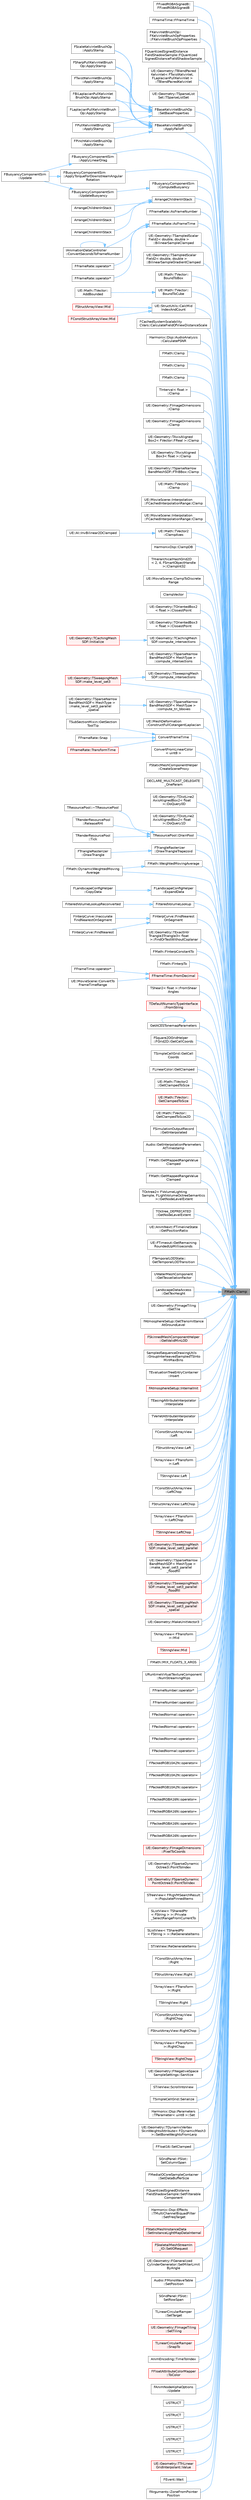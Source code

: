 digraph "FMath::Clamp"
{
 // INTERACTIVE_SVG=YES
 // LATEX_PDF_SIZE
  bgcolor="transparent";
  edge [fontname=Helvetica,fontsize=10,labelfontname=Helvetica,labelfontsize=10];
  node [fontname=Helvetica,fontsize=10,shape=box,height=0.2,width=0.4];
  rankdir="RL";
  Node1 [id="Node000001",label="FMath::Clamp",height=0.2,width=0.4,color="gray40", fillcolor="grey60", style="filled", fontcolor="black",tooltip="Clamps X to be between Min and Max, inclusive."];
  Node1 -> Node2 [id="edge1_Node000001_Node000002",dir="back",color="steelblue1",style="solid",tooltip=" "];
  Node2 [id="Node000002",label="FFixedRGBASigned8::\lFFixedRGBASigned8",height=0.2,width=0.4,color="grey40", fillcolor="white", style="filled",URL="$d5/d45/classFFixedRGBASigned8.html#aa49b9e41ea2073fc56dbb753d8825e90",tooltip=" "];
  Node1 -> Node3 [id="edge2_Node000001_Node000003",dir="back",color="steelblue1",style="solid",tooltip=" "];
  Node3 [id="Node000003",label="FFrameTime::FFrameTime",height=0.2,width=0.4,color="grey40", fillcolor="white", style="filled",URL="$df/d8e/structFFrameTime.html#a45b478f023d0b28dab61b0a3616874b9",tooltip="Construction from a frame number and a sub frame."];
  Node1 -> Node4 [id="edge3_Node000001_Node000004",dir="back",color="steelblue1",style="solid",tooltip=" "];
  Node4 [id="Node000004",label="FKelvinletBrushOp::\lFKelvinletBrushOpProperties\l::FKelvinletBrushOpProperties",height=0.2,width=0.4,color="grey40", fillcolor="white", style="filled",URL="$da/d62/structFKelvinletBrushOp_1_1FKelvinletBrushOpProperties.html#a8b6864b972af48074fdb5c13cffed809",tooltip=" "];
  Node1 -> Node5 [id="edge4_Node000001_Node000005",dir="back",color="steelblue1",style="solid",tooltip=" "];
  Node5 [id="Node000005",label="FQuantizedSignedDistance\lFieldShadowSample::FQuantized\lSignedDistanceFieldShadowSample",height=0.2,width=0.4,color="grey40", fillcolor="white", style="filled",URL="$d2/d0d/structFQuantizedSignedDistanceFieldShadowSample.html#ad16aca5f2213f8bf21f79c42f49fed3e",tooltip=" "];
  Node1 -> Node6 [id="edge5_Node000001_Node000006",dir="back",color="steelblue1",style="solid",tooltip=" "];
  Node6 [id="Node000006",label="UE::Geometry::TBlendPaired\lKelvinlet\< FTwistKelvinlet,\l FLaplacianPullKelvinlet \>\l::TBlendPairedKelvinlet",height=0.2,width=0.4,color="grey40", fillcolor="white", style="filled",URL="$dd/d60/classUE_1_1Geometry_1_1TBlendPairedKelvinlet.html#a87c85dbc2cb0c809e4d4c4c457fe96c1",tooltip=" "];
  Node1 -> Node7 [id="edge6_Node000001_Node000007",dir="back",color="steelblue1",style="solid",tooltip=" "];
  Node7 [id="Node000007",label="UE::Geometry::TSparseList\lSet::TSparseListSet",height=0.2,width=0.4,color="grey40", fillcolor="white", style="filled",URL="$de/de5/structUE_1_1Geometry_1_1TSparseListSet.html#a2a259beaeb8deaad2e3dcab66aa947d6",tooltip=" "];
  Node1 -> Node8 [id="edge7_Node000001_Node000008",dir="back",color="steelblue1",style="solid",tooltip=" "];
  Node8 [id="Node000008",label="FBaseKelvinletBrushOp\l::ApplyFalloff",height=0.2,width=0.4,color="grey40", fillcolor="white", style="filled",URL="$d2/dee/classFBaseKelvinletBrushOp.html#a35c8a41e0334dd31a2a52dd7822c0f12",tooltip=" "];
  Node8 -> Node9 [id="edge8_Node000008_Node000009",dir="back",color="steelblue1",style="solid",tooltip=" "];
  Node9 [id="Node000009",label="FBiLaplacianPullKelvinlet\lBrushOp::ApplyStamp",height=0.2,width=0.4,color="grey40", fillcolor="white", style="filled",URL="$d5/d30/classFBiLaplacianPullKelvinletBrushOp.html#a53787ea71b4080c1e9bafcbf4edfcdb0",tooltip=" "];
  Node8 -> Node10 [id="edge9_Node000008_Node000010",dir="back",color="steelblue1",style="solid",tooltip=" "];
  Node10 [id="Node000010",label="FLaplacianPullKelvinletBrush\lOp::ApplyStamp",height=0.2,width=0.4,color="grey40", fillcolor="white", style="filled",URL="$d8/d1a/classFLaplacianPullKelvinletBrushOp.html#a1f983257e0487aea6018469c69c9df7b",tooltip=" "];
  Node8 -> Node11 [id="edge10_Node000008_Node000011",dir="back",color="steelblue1",style="solid",tooltip=" "];
  Node11 [id="Node000011",label="FPinchKelvinletBrushOp\l::ApplyStamp",height=0.2,width=0.4,color="grey40", fillcolor="white", style="filled",URL="$d9/d07/classFPinchKelvinletBrushOp.html#a7db4ed95c6c1cb80e2d25112e77215ed",tooltip=" "];
  Node8 -> Node12 [id="edge11_Node000008_Node000012",dir="back",color="steelblue1",style="solid",tooltip=" "];
  Node12 [id="Node000012",label="FPullKelvinletBrushOp\l::ApplyStamp",height=0.2,width=0.4,color="grey40", fillcolor="white", style="filled",URL="$da/d0f/classFPullKelvinletBrushOp.html#a8547dd2f31c1426071eeffdd99cc6064",tooltip=" "];
  Node8 -> Node13 [id="edge12_Node000008_Node000013",dir="back",color="steelblue1",style="solid",tooltip=" "];
  Node13 [id="Node000013",label="FScaleKelvinletBrushOp\l::ApplyStamp",height=0.2,width=0.4,color="grey40", fillcolor="white", style="filled",URL="$df/d89/classFScaleKelvinletBrushOp.html#aa68d3ce30afdc6c758c2b068c07b982b",tooltip=" "];
  Node8 -> Node14 [id="edge13_Node000008_Node000014",dir="back",color="steelblue1",style="solid",tooltip=" "];
  Node14 [id="Node000014",label="FSharpPullKelvinletBrush\lOp::ApplyStamp",height=0.2,width=0.4,color="grey40", fillcolor="white", style="filled",URL="$d3/ded/classFSharpPullKelvinletBrushOp.html#addeb7ea43f32fbb7d5e51fd165370c62",tooltip=" "];
  Node8 -> Node15 [id="edge14_Node000008_Node000015",dir="back",color="steelblue1",style="solid",tooltip=" "];
  Node15 [id="Node000015",label="FTwistKelvinletBrushOp\l::ApplyStamp",height=0.2,width=0.4,color="grey40", fillcolor="white", style="filled",URL="$d5/de8/classFTwistKelvinletBrushOp.html#af5ff1306512242d11e6c539fdb842415",tooltip=" "];
  Node1 -> Node16 [id="edge15_Node000001_Node000016",dir="back",color="steelblue1",style="solid",tooltip=" "];
  Node16 [id="Node000016",label="FBuoyancyComponentSim\l::ApplyLinearDrag",height=0.2,width=0.4,color="grey40", fillcolor="white", style="filled",URL="$d3/d86/classFBuoyancyComponentSim.html#a42dfe7a89b7aba67e05935c621535633",tooltip=" "];
  Node16 -> Node17 [id="edge16_Node000016_Node000017",dir="back",color="steelblue1",style="solid",tooltip=" "];
  Node17 [id="Node000017",label="FBuoyancyComponentSim\l::Update",height=0.2,width=0.4,color="grey40", fillcolor="white", style="filled",URL="$d3/d86/classFBuoyancyComponentSim.html#a1aff1e17c06b8921ae11c5ce0a371952",tooltip=" "];
  Node1 -> Node18 [id="edge17_Node000001_Node000018",dir="back",color="steelblue1",style="solid",tooltip=" "];
  Node18 [id="Node000018",label="FBuoyancyComponentSim\l::ApplyTorqueForDownstreamAngular\lRotation",height=0.2,width=0.4,color="grey40", fillcolor="white", style="filled",URL="$d3/d86/classFBuoyancyComponentSim.html#af9b2d54c1e533a4799a91f924b101c63",tooltip=" "];
  Node18 -> Node17 [id="edge18_Node000018_Node000017",dir="back",color="steelblue1",style="solid",tooltip=" "];
  Node1 -> Node19 [id="edge19_Node000001_Node000019",dir="back",color="steelblue1",style="solid",tooltip=" "];
  Node19 [id="Node000019",label="ArrangeChildrenInStack",height=0.2,width=0.4,color="grey40", fillcolor="white", style="filled",URL="$d2/d09/LayoutUtils_8h.html#ae1bf8af69bca2cb016d358d3d48c2764",tooltip="Note that this accepts Child Proxies rather than the children themselves, allowing layout operations ..."];
  Node19 -> Node20 [id="edge20_Node000019_Node000020",dir="back",color="steelblue1",style="solid",tooltip=" "];
  Node20 [id="Node000020",label="ArrangeChildrenInStack",height=0.2,width=0.4,color="grey40", fillcolor="white", style="filled",URL="$d2/d09/LayoutUtils_8h.html#a32ffca0be97fcdd05b96ca999774f1b9",tooltip=" "];
  Node19 -> Node21 [id="edge21_Node000019_Node000021",dir="back",color="steelblue1",style="solid",tooltip=" "];
  Node21 [id="Node000021",label="ArrangeChildrenInStack",height=0.2,width=0.4,color="grey40", fillcolor="white", style="filled",URL="$d2/d09/LayoutUtils_8h.html#a608b3a81506574faf3a65a6c5c229b34",tooltip=" "];
  Node19 -> Node22 [id="edge22_Node000019_Node000022",dir="back",color="steelblue1",style="solid",tooltip=" "];
  Node22 [id="Node000022",label="ArrangeChildrenInStack",height=0.2,width=0.4,color="grey40", fillcolor="white", style="filled",URL="$d2/d09/LayoutUtils_8h.html#ab8ab1f86c885d9f684a3f5da14dbe437",tooltip=" "];
  Node1 -> Node23 [id="edge23_Node000001_Node000023",dir="back",color="steelblue1",style="solid",tooltip=" "];
  Node23 [id="Node000023",label="FFrameRate::AsFrameNumber",height=0.2,width=0.4,color="grey40", fillcolor="white", style="filled",URL="$df/d97/structFFrameRate.html#a1304f21350b0cba6d07d980fba9dedcf",tooltip="Convert the specified time in seconds to a frame number by rounding down to the nearest integer."];
  Node1 -> Node24 [id="edge24_Node000001_Node000024",dir="back",color="steelblue1",style="solid",tooltip=" "];
  Node24 [id="Node000024",label="FFrameRate::AsFrameTime",height=0.2,width=0.4,color="grey40", fillcolor="white", style="filled",URL="$df/d97/structFFrameRate.html#af0c2ae43d6f39ddf323dac51314583d4",tooltip="Convert the specified time in seconds to a frame number by rounding down to the nearest integer."];
  Node24 -> Node25 [id="edge25_Node000024_Node000025",dir="back",color="steelblue1",style="solid",tooltip=" "];
  Node25 [id="Node000025",label="IAnimationDataController\l::ConvertSecondsToFrameNumber",height=0.2,width=0.4,color="grey40", fillcolor="white", style="filled",URL="$d5/db0/classIAnimationDataController.html#abebbfa3861c656280cae01ae48505a86",tooltip="Returns the final frame number calculating according to the Model its frame-rate, additionally output..."];
  Node25 -> Node25 [id="edge26_Node000025_Node000025",dir="back",color="steelblue1",style="solid",tooltip=" "];
  Node24 -> Node26 [id="edge27_Node000024_Node000026",dir="back",color="steelblue1",style="solid",tooltip=" "];
  Node26 [id="Node000026",label="FFrameRate::operator*",height=0.2,width=0.4,color="grey40", fillcolor="white", style="filled",URL="$df/d97/structFFrameRate.html#a92de0bb846cc43831faeef7b06991c02",tooltip=" "];
  Node24 -> Node27 [id="edge28_Node000024_Node000027",dir="back",color="steelblue1",style="solid",tooltip=" "];
  Node27 [id="Node000027",label="FFrameRate::operator*",height=0.2,width=0.4,color="grey40", fillcolor="white", style="filled",URL="$df/d97/structFFrameRate.html#a03245dccac757da16120fb763c16ab39",tooltip=" "];
  Node1 -> Node28 [id="edge29_Node000001_Node000028",dir="back",color="steelblue1",style="solid",tooltip=" "];
  Node28 [id="Node000028",label="UE::Geometry::TSampledScalar\lField2\< double, double \>\l::BilinearSampleClamped",height=0.2,width=0.4,color="grey40", fillcolor="white", style="filled",URL="$d0/daa/classUE_1_1Geometry_1_1TSampledScalarField2.html#aeb609a97434d420a71cb527d24ca7f93",tooltip=" "];
  Node1 -> Node29 [id="edge30_Node000001_Node000029",dir="back",color="steelblue1",style="solid",tooltip=" "];
  Node29 [id="Node000029",label="UE::Geometry::TSampledScalar\lField2\< double, double \>\l::BilinearSampleGradientClamped",height=0.2,width=0.4,color="grey40", fillcolor="white", style="filled",URL="$d0/daa/classUE_1_1Geometry_1_1TSampledScalarField2.html#a5ae65f81538d85bc426fcc6c49af14a9",tooltip=" "];
  Node1 -> Node30 [id="edge31_Node000001_Node000030",dir="back",color="steelblue1",style="solid",tooltip=" "];
  Node30 [id="Node000030",label="UE::Math::TVector::\lBoundToBox",height=0.2,width=0.4,color="grey40", fillcolor="white", style="filled",URL="$de/d77/structUE_1_1Math_1_1TVector.html#a6cc619d0e32de2c7044a54d6e613d8f3",tooltip="Get a copy of this vector, clamped inside of a cube."];
  Node1 -> Node31 [id="edge32_Node000001_Node000031",dir="back",color="steelblue1",style="solid",tooltip=" "];
  Node31 [id="Node000031",label="UE::Math::TVector::\lBoundToCube",height=0.2,width=0.4,color="grey40", fillcolor="white", style="filled",URL="$de/d77/structUE_1_1Math_1_1TVector.html#ad3b846cd171c3792e4530bdfa12f1fb5",tooltip="Get a copy of this vector, clamped inside of a cube."];
  Node31 -> Node32 [id="edge33_Node000031_Node000032",dir="back",color="steelblue1",style="solid",tooltip=" "];
  Node32 [id="Node000032",label="UE::Math::TVector::\lAddBounded",height=0.2,width=0.4,color="grey40", fillcolor="white", style="filled",URL="$de/d77/structUE_1_1Math_1_1TVector.html#a167d5959d78176970a59d6d5186d6a57",tooltip="Add a vector to this and clamp the result in a cube."];
  Node1 -> Node33 [id="edge34_Node000001_Node000033",dir="back",color="steelblue1",style="solid",tooltip=" "];
  Node33 [id="Node000033",label="UE::StructUtils::CalcMid\lIndexAndCount",height=0.2,width=0.4,color="grey40", fillcolor="white", style="filled",URL="$da/db6/namespaceUE_1_1StructUtils.html#a3ec1b6b5e7497901ce0a8f5b7ecd36f4",tooltip="Returns the middle part of an array or view by taking up to the given number of elements from the giv..."];
  Node33 -> Node34 [id="edge35_Node000033_Node000034",dir="back",color="steelblue1",style="solid",tooltip=" "];
  Node34 [id="Node000034",label="FConstStructArrayView::Mid",height=0.2,width=0.4,color="red", fillcolor="#FFF0F0", style="filled",URL="$d5/d8f/structFConstStructArrayView.html#a9be0897966f0d03afdb97855e3d25fca",tooltip="Returns the middle part of the view by taking up to the given number of elements from the given posit..."];
  Node33 -> Node36 [id="edge36_Node000033_Node000036",dir="back",color="steelblue1",style="solid",tooltip=" "];
  Node36 [id="Node000036",label="FStructArrayView::Mid",height=0.2,width=0.4,color="red", fillcolor="#FFF0F0", style="filled",URL="$d8/dda/structFStructArrayView.html#ac339c67d6e079f62559512bee15b0919",tooltip="Returns the middle part of the view by taking up to the given number of elements from the given posit..."];
  Node1 -> Node38 [id="edge37_Node000001_Node000038",dir="back",color="steelblue1",style="solid",tooltip=" "];
  Node38 [id="Node000038",label="FCachedSystemScalability\lCVars::CalculateFieldOfViewDistanceScale",height=0.2,width=0.4,color="grey40", fillcolor="white", style="filled",URL="$d3/d77/structFCachedSystemScalabilityCVars.html#a1f4b474aa018929cca10ccc1500a7e42",tooltip=" "];
  Node1 -> Node39 [id="edge38_Node000001_Node000039",dir="back",color="steelblue1",style="solid",tooltip=" "];
  Node39 [id="Node000039",label="Harmonix::Dsp::AudioAnalysis\l::CalculatePSNR",height=0.2,width=0.4,color="grey40", fillcolor="white", style="filled",URL="$d9/dba/namespaceHarmonix_1_1Dsp_1_1AudioAnalysis.html#aa522d9c025696ccbf36717196f9e3507",tooltip="Calculates the signal to noise."];
  Node1 -> Node40 [id="edge39_Node000001_Node000040",dir="back",color="steelblue1",style="solid",tooltip=" "];
  Node40 [id="Node000040",label="FMath::Clamp",height=0.2,width=0.4,color="grey40", fillcolor="white", style="filled",URL="$dc/d20/structFMath.html#ab8b59d484d9b9df84aa2f285ba916d39",tooltip=" "];
  Node1 -> Node41 [id="edge40_Node000001_Node000041",dir="back",color="steelblue1",style="solid",tooltip=" "];
  Node41 [id="Node000041",label="FMath::Clamp",height=0.2,width=0.4,color="grey40", fillcolor="white", style="filled",URL="$dc/d20/structFMath.html#ab6d39fc1a6889be0ab8a3e3231ebe7c0",tooltip="Clamps X to be between Min and Max, inclusive."];
  Node1 -> Node42 [id="edge41_Node000001_Node000042",dir="back",color="steelblue1",style="solid",tooltip=" "];
  Node42 [id="Node000042",label="FMath::Clamp",height=0.2,width=0.4,color="grey40", fillcolor="white", style="filled",URL="$dc/d20/structFMath.html#a3378c106ea13dddb3a494865bf524b6f",tooltip="Clamps X to be between Min and Max, inclusive."];
  Node1 -> Node43 [id="edge42_Node000001_Node000043",dir="back",color="steelblue1",style="solid",tooltip=" "];
  Node43 [id="Node000043",label="TInterval\< float \>\l::Clamp",height=0.2,width=0.4,color="grey40", fillcolor="white", style="filled",URL="$d7/de1/structTInterval.html#a2ae8668d565863b7bc24c9f9276ffdbc",tooltip=" "];
  Node1 -> Node44 [id="edge43_Node000001_Node000044",dir="back",color="steelblue1",style="solid",tooltip=" "];
  Node44 [id="Node000044",label="UE::Geometry::FImageDimensions\l::Clamp",height=0.2,width=0.4,color="grey40", fillcolor="white", style="filled",URL="$de/d4c/classUE_1_1Geometry_1_1FImageDimensions.html#a6f293f1cb739331dbffb698338955197",tooltip="Clamp input coordinates to valid range of image coordinates."];
  Node1 -> Node45 [id="edge44_Node000001_Node000045",dir="back",color="steelblue1",style="solid",tooltip=" "];
  Node45 [id="Node000045",label="UE::Geometry::FImageDimensions\l::Clamp",height=0.2,width=0.4,color="grey40", fillcolor="white", style="filled",URL="$de/d4c/classUE_1_1Geometry_1_1FImageDimensions.html#a15fe69a8d882d9d88e9507fe4d278dc3",tooltip="Clamp input coordinates to valid range of image coordinates."];
  Node1 -> Node46 [id="edge45_Node000001_Node000046",dir="back",color="steelblue1",style="solid",tooltip=" "];
  Node46 [id="Node000046",label="UE::Geometry::TAxisAligned\lBox2\< FVector::FReal \>::Clamp",height=0.2,width=0.4,color="grey40", fillcolor="white", style="filled",URL="$d2/db6/structUE_1_1Geometry_1_1TAxisAlignedBox2.html#ad3ebec6bf9b54cc66b034ae4f206955a",tooltip=" "];
  Node1 -> Node47 [id="edge46_Node000001_Node000047",dir="back",color="steelblue1",style="solid",tooltip=" "];
  Node47 [id="Node000047",label="UE::Geometry::TAxisAligned\lBox3\< float \>::Clamp",height=0.2,width=0.4,color="grey40", fillcolor="white", style="filled",URL="$d2/d63/structUE_1_1Geometry_1_1TAxisAlignedBox3.html#af19c1a42c5cfd8c641b8d0cbc9e11100",tooltip=" "];
  Node1 -> Node48 [id="edge47_Node000001_Node000048",dir="back",color="steelblue1",style="solid",tooltip=" "];
  Node48 [id="Node000048",label="UE::Geometry::TSparseNarrow\lBandMeshSDF::FTriBBox::Clamp",height=0.2,width=0.4,color="grey40", fillcolor="white", style="filled",URL="$d3/dfb/structUE_1_1Geometry_1_1TSparseNarrowBandMeshSDF_1_1FTriBBox.html#a2bb46364a44ca8ed34015cbfaf772d00",tooltip=" "];
  Node1 -> Node49 [id="edge48_Node000001_Node000049",dir="back",color="steelblue1",style="solid",tooltip=" "];
  Node49 [id="Node000049",label="UE::Math::TVector2\l::Clamp",height=0.2,width=0.4,color="grey40", fillcolor="white", style="filled",URL="$d2/d80/structUE_1_1Math_1_1TVector2.html#ab29dd58bbb86454c5a9fba55b16e0ac6",tooltip="Returns a vector with each component clamped between a minimum and a maximum."];
  Node1 -> Node50 [id="edge49_Node000001_Node000050",dir="back",color="steelblue1",style="solid",tooltip=" "];
  Node50 [id="Node000050",label="UE::MovieScene::Interpolation\l::FCachedInterpolationRange::Clamp",height=0.2,width=0.4,color="grey40", fillcolor="white", style="filled",URL="$d4/d2d/structUE_1_1MovieScene_1_1Interpolation_1_1FCachedInterpolationRange.html#a96aa2f5ace33f9e99761027dcc4ede41",tooltip=" "];
  Node1 -> Node51 [id="edge50_Node000001_Node000051",dir="back",color="steelblue1",style="solid",tooltip=" "];
  Node51 [id="Node000051",label="UE::MovieScene::Interpolation\l::FCachedInterpolationRange::Clamp",height=0.2,width=0.4,color="grey40", fillcolor="white", style="filled",URL="$d4/d2d/structUE_1_1MovieScene_1_1Interpolation_1_1FCachedInterpolationRange.html#ace791305d5b21cff846bdcfcec57868a",tooltip=" "];
  Node1 -> Node52 [id="edge51_Node000001_Node000052",dir="back",color="steelblue1",style="solid",tooltip=" "];
  Node52 [id="Node000052",label="UE::Math::TVector2\l::ClampAxes",height=0.2,width=0.4,color="grey40", fillcolor="white", style="filled",URL="$d2/d80/structUE_1_1Math_1_1TVector2.html#a000cebb63d58fefeddbe6bb0799429ac",tooltip="Creates a copy of this vector with both axes clamped to the given range."];
  Node52 -> Node53 [id="edge52_Node000052_Node000053",dir="back",color="steelblue1",style="solid",tooltip=" "];
  Node53 [id="Node000053",label="UE::AI::InvBilinear2DClamped",height=0.2,width=0.4,color="grey40", fillcolor="white", style="filled",URL="$db/dfa/namespaceUE_1_1AI.html#a61518e1e0571803b0543e59c89ab64ba",tooltip="Finds the UV coordinates of the 'Point' on bilinear patch A,B,C,D."];
  Node1 -> Node54 [id="edge53_Node000001_Node000054",dir="back",color="steelblue1",style="solid",tooltip=" "];
  Node54 [id="Node000054",label="HarmonixDsp::ClampDB",height=0.2,width=0.4,color="grey40", fillcolor="white", style="filled",URL="$d0/db6/namespaceHarmonixDsp.html#afcc8bbae76fedbbd3e8a813243c05124",tooltip=" "];
  Node1 -> Node55 [id="edge54_Node000001_Node000055",dir="back",color="steelblue1",style="solid",tooltip=" "];
  Node55 [id="Node000055",label="THierarchicalHashGrid2D\l\< 2, 4, FSmartObjectHandle\l \>::ClampInt32",height=0.2,width=0.4,color="grey40", fillcolor="white", style="filled",URL="$df/dd8/classTHierarchicalHashGrid2D.html#aa46aac30022e7b619c33694eeda5b010",tooltip=" "];
  Node1 -> Node56 [id="edge55_Node000001_Node000056",dir="back",color="steelblue1",style="solid",tooltip=" "];
  Node56 [id="Node000056",label="UE::MovieScene::ClampToDiscrete\lRange",height=0.2,width=0.4,color="grey40", fillcolor="white", style="filled",URL="$d1/dd1/namespaceUE_1_1MovieScene.html#a7591776edffcabd99279a2706d0d12b6",tooltip="Clamp the specified time to a range."];
  Node1 -> Node57 [id="edge56_Node000001_Node000057",dir="back",color="steelblue1",style="solid",tooltip=" "];
  Node57 [id="Node000057",label="ClampVector",height=0.2,width=0.4,color="grey40", fillcolor="white", style="filled",URL="$d6/dbe/Vector_8h.html#a65698d48094fe83ff8c70d68b5c4c192",tooltip="Component-wise clamp for TVector."];
  Node1 -> Node58 [id="edge57_Node000001_Node000058",dir="back",color="steelblue1",style="solid",tooltip=" "];
  Node58 [id="Node000058",label="UE::Geometry::TOrientedBox2\l\< float \>::ClosestPoint",height=0.2,width=0.4,color="grey40", fillcolor="white", style="filled",URL="$dc/db8/structUE_1_1Geometry_1_1TOrientedBox2.html#aa0bd07bddf465ec767f76c203d0b7a1e",tooltip=" "];
  Node1 -> Node59 [id="edge58_Node000001_Node000059",dir="back",color="steelblue1",style="solid",tooltip=" "];
  Node59 [id="Node000059",label="UE::Geometry::TOrientedBox3\l\< float \>::ClosestPoint",height=0.2,width=0.4,color="grey40", fillcolor="white", style="filled",URL="$df/d7f/structUE_1_1Geometry_1_1TOrientedBox3.html#ae18cde9a6b809a12c9adc4b30fd710fc",tooltip=" "];
  Node1 -> Node60 [id="edge59_Node000001_Node000060",dir="back",color="steelblue1",style="solid",tooltip=" "];
  Node60 [id="Node000060",label="UE::Geometry::TCachingMesh\lSDF::compute_intersections",height=0.2,width=0.4,color="grey40", fillcolor="white", style="filled",URL="$d3/d26/classUE_1_1Geometry_1_1TCachingMeshSDF.html#a26768e72a680cbd52d65182e1282bf80",tooltip=" "];
  Node60 -> Node61 [id="edge60_Node000060_Node000061",dir="back",color="steelblue1",style="solid",tooltip=" "];
  Node61 [id="Node000061",label="UE::Geometry::TCachingMesh\lSDF::Initialize",height=0.2,width=0.4,color="red", fillcolor="#FFF0F0", style="filled",URL="$d3/d26/classUE_1_1Geometry_1_1TCachingMeshSDF.html#a98ef9d89ce2285538d0561bb8a411880",tooltip=" "];
  Node1 -> Node63 [id="edge61_Node000001_Node000063",dir="back",color="steelblue1",style="solid",tooltip=" "];
  Node63 [id="Node000063",label="UE::Geometry::TSparseNarrow\lBandMeshSDF\< MeshType \>\l::compute_intersections",height=0.2,width=0.4,color="grey40", fillcolor="white", style="filled",URL="$d4/d11/classUE_1_1Geometry_1_1TSparseNarrowBandMeshSDF.html#a9463e928916b93daaff64af2a447c047",tooltip=" "];
  Node1 -> Node64 [id="edge62_Node000001_Node000064",dir="back",color="steelblue1",style="solid",tooltip=" "];
  Node64 [id="Node000064",label="UE::Geometry::TSweepingMesh\lSDF::compute_intersections",height=0.2,width=0.4,color="grey40", fillcolor="white", style="filled",URL="$dc/d4d/classUE_1_1Geometry_1_1TSweepingMeshSDF.html#ae09883af6e0e347ea501fc1ae17a126c",tooltip=" "];
  Node64 -> Node65 [id="edge63_Node000064_Node000065",dir="back",color="steelblue1",style="solid",tooltip=" "];
  Node65 [id="Node000065",label="UE::Geometry::TSweepingMesh\lSDF::make_level_set3",height=0.2,width=0.4,color="red", fillcolor="#FFF0F0", style="filled",URL="$dc/d4d/classUE_1_1Geometry_1_1TSweepingMeshSDF.html#ad88ad6e8438a85215b400a87339e28af",tooltip=" "];
  Node1 -> Node67 [id="edge64_Node000001_Node000067",dir="back",color="steelblue1",style="solid",tooltip=" "];
  Node67 [id="Node000067",label="UE::Geometry::TSparseNarrow\lBandMeshSDF\< MeshType \>\l::compute_tri_bboxes",height=0.2,width=0.4,color="grey40", fillcolor="white", style="filled",URL="$d4/d11/classUE_1_1Geometry_1_1TSparseNarrowBandMeshSDF.html#a115bcd48bcfeed6c3b923bdbb513599b",tooltip=" "];
  Node67 -> Node68 [id="edge65_Node000067_Node000068",dir="back",color="steelblue1",style="solid",tooltip=" "];
  Node68 [id="Node000068",label="UE::Geometry::TSparseNarrow\lBandMeshSDF\< MeshType \>\l::make_level_set3_parallel\l_spatial",height=0.2,width=0.4,color="grey40", fillcolor="white", style="filled",URL="$d4/d11/classUE_1_1Geometry_1_1TSparseNarrowBandMeshSDF.html#aaf1cf3d5a5d4c7d56f16df4eac65682b",tooltip=" "];
  Node1 -> Node69 [id="edge66_Node000001_Node000069",dir="back",color="steelblue1",style="solid",tooltip=" "];
  Node69 [id="Node000069",label="FBuoyancyComponentSim\l::ComputeBuoyancy",height=0.2,width=0.4,color="grey40", fillcolor="white", style="filled",URL="$d3/d86/classFBuoyancyComponentSim.html#a1884d9436fd64f253f7e4b5a5960cd9e",tooltip=" "];
  Node69 -> Node70 [id="edge67_Node000069_Node000070",dir="back",color="steelblue1",style="solid",tooltip=" "];
  Node70 [id="Node000070",label="FBuoyancyComponentSim\l::UpdateBuoyancy",height=0.2,width=0.4,color="grey40", fillcolor="white", style="filled",URL="$d3/d86/classFBuoyancyComponentSim.html#aae88b7c2bcfd1b212be1483ed1a98a3b",tooltip=" "];
  Node70 -> Node17 [id="edge68_Node000070_Node000017",dir="back",color="steelblue1",style="solid",tooltip=" "];
  Node1 -> Node71 [id="edge69_Node000001_Node000071",dir="back",color="steelblue1",style="solid",tooltip=" "];
  Node71 [id="Node000071",label="UE::MeshDeformation\l::ConstructFullCotangentLaplacian",height=0.2,width=0.4,color="grey40", fillcolor="white", style="filled",URL="$da/df1/namespaceUE_1_1MeshDeformation.html#ae792924418f806431fc29afa28c3716f",tooltip="Construct sparse Cotangent Laplacian matrix."];
  Node1 -> Node72 [id="edge70_Node000001_Node000072",dir="back",color="steelblue1",style="solid",tooltip=" "];
  Node72 [id="Node000072",label="ConvertFrameTime",height=0.2,width=0.4,color="grey40", fillcolor="white", style="filled",URL="$d1/d9e/FrameRate_8h.html#a33c1e391b88873a85a292367cf0a0a62",tooltip=" "];
  Node72 -> Node73 [id="edge71_Node000072_Node000073",dir="back",color="steelblue1",style="solid",tooltip=" "];
  Node73 [id="Node000073",label="TSubSectionMixin::GetSection\lToolTip",height=0.2,width=0.4,color="grey40", fillcolor="white", style="filled",URL="$db/d4f/classTSubSectionMixin.html#ad1922cd0936b2335882305fb26f166a7",tooltip=" "];
  Node72 -> Node74 [id="edge72_Node000072_Node000074",dir="back",color="steelblue1",style="solid",tooltip=" "];
  Node74 [id="Node000074",label="FFrameRate::Snap",height=0.2,width=0.4,color="grey40", fillcolor="white", style="filled",URL="$df/d97/structFFrameRate.html#a1ab3d1f4249757f040b7c5da65410f26",tooltip="Snap a time specified in one framerate, to another."];
  Node72 -> Node75 [id="edge73_Node000072_Node000075",dir="back",color="steelblue1",style="solid",tooltip=" "];
  Node75 [id="Node000075",label="FFrameRate::TransformTime",height=0.2,width=0.4,color="red", fillcolor="#FFF0F0", style="filled",URL="$df/d97/structFFrameRate.html#a31609b2b2543154dc1eea2c1a1d4c7dc",tooltip="Convert the specified time from one framerate to another framerate."];
  Node1 -> Node79 [id="edge74_Node000001_Node000079",dir="back",color="steelblue1",style="solid",tooltip=" "];
  Node79 [id="Node000079",label="ConvertFromLinearColor\l\< uint8 \>",height=0.2,width=0.4,color="grey40", fillcolor="white", style="filled",URL="$d8/d75/PrecomputedVolumetricLightmap_8h.html#acdda14100003c786cda1a5f03a701333",tooltip=" "];
  Node1 -> Node80 [id="edge75_Node000001_Node000080",dir="back",color="steelblue1",style="solid",tooltip=" "];
  Node80 [id="Node000080",label="FStaticMeshComponentHelper\l::CreateSceneProxy",height=0.2,width=0.4,color="grey40", fillcolor="white", style="filled",URL="$dd/d61/classFStaticMeshComponentHelper.html#a4c4c96f4aa5b7e11d72da3df4ae81e43",tooltip=" "];
  Node1 -> Node81 [id="edge76_Node000001_Node000081",dir="back",color="steelblue1",style="solid",tooltip=" "];
  Node81 [id="Node000081",label="DECLARE_MULTICAST_DELEGATE\l_OneParam",height=0.2,width=0.4,color="grey40", fillcolor="white", style="filled",URL="$de/daa/MaterialInterface_8h.html#aec2ba1dea9055c8e439d1b969bd7f1f1",tooltip=" "];
  Node1 -> Node82 [id="edge77_Node000001_Node000082",dir="back",color="steelblue1",style="solid",tooltip=" "];
  Node82 [id="Node000082",label="UE::Geometry::TDistLine2\lAxisAlignedBox2\< float\l \>::DoQuery0D",height=0.2,width=0.4,color="grey40", fillcolor="white", style="filled",URL="$d8/d6d/classUE_1_1Geometry_1_1TDistLine2AxisAlignedBox2.html#afdd890e113f52e38cf274a75d52b76fc",tooltip=" "];
  Node1 -> Node83 [id="edge78_Node000001_Node000083",dir="back",color="steelblue1",style="solid",tooltip=" "];
  Node83 [id="Node000083",label="UE::Geometry::TDistLine2\lAxisAlignedBox2\< float\l \>::DoQuery1D",height=0.2,width=0.4,color="grey40", fillcolor="white", style="filled",URL="$d8/d6d/classUE_1_1Geometry_1_1TDistLine2AxisAlignedBox2.html#a17d26920f47b06c6f3efe6cace100431",tooltip=" "];
  Node1 -> Node84 [id="edge79_Node000001_Node000084",dir="back",color="steelblue1",style="solid",tooltip=" "];
  Node84 [id="Node000084",label="TResourcePool::DrainPool",height=0.2,width=0.4,color="grey40", fillcolor="white", style="filled",URL="$dd/da2/classTResourcePool.html#a958b316200d9243b18017f6d1cc60b9c",tooltip="Drain the pool of freed resources that need to be culled or prepared for reuse."];
  Node84 -> Node85 [id="edge80_Node000084_Node000085",dir="back",color="steelblue1",style="solid",tooltip=" "];
  Node85 [id="Node000085",label="TResourcePool::~TResourcePool",height=0.2,width=0.4,color="grey40", fillcolor="white", style="filled",URL="$dd/da2/classTResourcePool.html#a170929e40130c7f2579053fd6f8dd3c8",tooltip="Destructor."];
  Node84 -> Node86 [id="edge81_Node000084_Node000086",dir="back",color="steelblue1",style="solid",tooltip=" "];
  Node86 [id="Node000086",label="TRenderResourcePool\l::ReleaseRHI",height=0.2,width=0.4,color="grey40", fillcolor="white", style="filled",URL="$d6/d68/classTRenderResourcePool.html#a4cb6f86834d43d3a006787220f5eb55c",tooltip="Releases the RHI resources used by this resource."];
  Node84 -> Node87 [id="edge82_Node000084_Node000087",dir="back",color="steelblue1",style="solid",tooltip=" "];
  Node87 [id="Node000087",label="TRenderResourcePool\l::Tick",height=0.2,width=0.4,color="grey40", fillcolor="white", style="filled",URL="$d6/d68/classTRenderResourcePool.html#ac4394246c6b4ff38ed5b7062a6fd82cd",tooltip="Pure virtual that must be overloaded by the inheriting class."];
  Node1 -> Node88 [id="edge83_Node000001_Node000088",dir="back",color="steelblue1",style="solid",tooltip=" "];
  Node88 [id="Node000088",label="FTriangleRasterizer\l::DrawTriangleTrapezoid",height=0.2,width=0.4,color="grey40", fillcolor="white", style="filled",URL="$dc/dc9/classFTriangleRasterizer.html#aca69445d874be65ebe4e494881098340",tooltip=" "];
  Node88 -> Node89 [id="edge84_Node000088_Node000089",dir="back",color="steelblue1",style="solid",tooltip=" "];
  Node89 [id="Node000089",label="FTriangleRasterizer\l::DrawTriangle",height=0.2,width=0.4,color="grey40", fillcolor="white", style="filled",URL="$dc/dc9/classFTriangleRasterizer.html#a282d4b8c35744104127ae9bedf452934",tooltip=" "];
  Node1 -> Node90 [id="edge85_Node000001_Node000090",dir="back",color="steelblue1",style="solid",tooltip=" "];
  Node90 [id="Node000090",label="FMath::DynamicWeightedMoving\lAverage",height=0.2,width=0.4,color="grey40", fillcolor="white", style="filled",URL="$dc/d20/structFMath.html#a106113e85f70a9eb42b0189e5c88b8e5",tooltip="Calculates the new value in a weighted moving average series using the previous value and a weight ra..."];
  Node1 -> Node91 [id="edge86_Node000001_Node000091",dir="back",color="steelblue1",style="solid",tooltip=" "];
  Node91 [id="Node000091",label="FLandscapeConfigHelper\l::ExpandData",height=0.2,width=0.4,color="grey40", fillcolor="white", style="filled",URL="$d5/d57/classFLandscapeConfigHelper.html#a26b941acf7eabdb4bdcc10eef44b2cb9",tooltip=" "];
  Node91 -> Node92 [id="edge87_Node000091_Node000092",dir="back",color="steelblue1",style="solid",tooltip=" "];
  Node92 [id="Node000092",label="FLandscapeConfigHelper\l::CopyData",height=0.2,width=0.4,color="grey40", fillcolor="white", style="filled",URL="$d5/d57/classFLandscapeConfigHelper.html#aaff16fbd4fc7f08074828340704b376d",tooltip=" "];
  Node1 -> Node93 [id="edge88_Node000001_Node000093",dir="back",color="steelblue1",style="solid",tooltip=" "];
  Node93 [id="Node000093",label="FilteredVolumeLookup",height=0.2,width=0.4,color="grey40", fillcolor="white", style="filled",URL="$d8/d75/PrecomputedVolumetricLightmap_8h.html#a1297726ced1a2ecfd477dbef3c2d86ab",tooltip=" "];
  Node93 -> Node94 [id="edge89_Node000093_Node000094",dir="back",color="steelblue1",style="solid",tooltip=" "];
  Node94 [id="Node000094",label="FilteredVolumeLookupReconverted",height=0.2,width=0.4,color="grey40", fillcolor="white", style="filled",URL="$d8/d75/PrecomputedVolumetricLightmap_8h.html#a7a44e3874510a08de52dee32f85e8f27",tooltip=" "];
  Node1 -> Node95 [id="edge90_Node000001_Node000095",dir="back",color="steelblue1",style="solid",tooltip=" "];
  Node95 [id="Node000095",label="FInterpCurve::FindNearest\lOnSegment",height=0.2,width=0.4,color="grey40", fillcolor="white", style="filled",URL="$d2/dbf/classFInterpCurve.html#ad89ccfb89b4e39d814454d93db22f56a",tooltip="Find the nearest point (to the given point) on segment between Points[PtIdx] and Points[PtIdx+1]."];
  Node95 -> Node96 [id="edge91_Node000095_Node000096",dir="back",color="steelblue1",style="solid",tooltip=" "];
  Node96 [id="Node000096",label="FInterpCurve::FindNearest",height=0.2,width=0.4,color="grey40", fillcolor="white", style="filled",URL="$d2/dbf/classFInterpCurve.html#a52f80501ffea13aef08bef1484713d9f",tooltip="Find the nearest point on spline to the given point."];
  Node95 -> Node97 [id="edge92_Node000095_Node000097",dir="back",color="steelblue1",style="solid",tooltip=" "];
  Node97 [id="Node000097",label="FInterpCurve::Inaccurate\lFindNearestOnSegment",height=0.2,width=0.4,color="grey40", fillcolor="white", style="filled",URL="$d2/dbf/classFInterpCurve.html#a8e0ef2583743f4f271cc72b41a1cda68",tooltip=" "];
  Node1 -> Node98 [id="edge93_Node000001_Node000098",dir="back",color="steelblue1",style="solid",tooltip=" "];
  Node98 [id="Node000098",label="UE::Geometry::TExactIntr\lTriangle3Triangle3\< float\l \>::FindOrTestWithoutCoplanar",height=0.2,width=0.4,color="grey40", fillcolor="white", style="filled",URL="$d7/d23/classUE_1_1Geometry_1_1TExactIntrTriangle3Triangle3.html#a1d15947b5f529c15c320bf2d35facb84",tooltip=" "];
  Node1 -> Node99 [id="edge94_Node000001_Node000099",dir="back",color="steelblue1",style="solid",tooltip=" "];
  Node99 [id="Node000099",label="FMath::FInterpConstantTo",height=0.2,width=0.4,color="grey40", fillcolor="white", style="filled",URL="$dc/d20/structFMath.html#add267f787f1b5c7824f03c177162b9ab",tooltip="Interpolate float from Current to Target with constant step."];
  Node1 -> Node100 [id="edge95_Node000001_Node000100",dir="back",color="steelblue1",style="solid",tooltip=" "];
  Node100 [id="Node000100",label="FMath::FInterpTo",height=0.2,width=0.4,color="grey40", fillcolor="white", style="filled",URL="$dc/d20/structFMath.html#a87d46222c991f91c054fe2792b9a12ef",tooltip="Interpolate float from Current to Target."];
  Node1 -> Node101 [id="edge96_Node000001_Node000101",dir="back",color="steelblue1",style="solid",tooltip=" "];
  Node101 [id="Node000101",label="FFrameTime::FromDecimal",height=0.2,width=0.4,color="red", fillcolor="#FFF0F0", style="filled",URL="$df/d8e/structFFrameTime.html#af7aca34caf669abadbccd7eb10dcda62",tooltip="Convert a decimal representation to a frame time Note that sub frames are always positive,..."];
  Node101 -> Node102 [id="edge97_Node000101_Node000102",dir="back",color="steelblue1",style="solid",tooltip=" "];
  Node102 [id="Node000102",label="UE::MovieScene::ConvertTo\lFrameTimeRange",height=0.2,width=0.4,color="grey40", fillcolor="white", style="filled",URL="$d1/dd1/namespaceUE_1_1MovieScene.html#a6ec173a2bac14d6d44c19dc03199e09c",tooltip=" "];
  Node101 -> Node103 [id="edge98_Node000101_Node000103",dir="back",color="steelblue1",style="solid",tooltip=" "];
  Node103 [id="Node000103",label="FFrameTime::operator*",height=0.2,width=0.4,color="grey40", fillcolor="white", style="filled",URL="$df/d8e/structFFrameTime.html#a8f1d780c5c4e545e56118e796644bc55",tooltip=" "];
  Node1 -> Node106 [id="edge99_Node000001_Node000106",dir="back",color="steelblue1",style="solid",tooltip=" "];
  Node106 [id="Node000106",label="TShear2\< float \>::FromShear\lAngles",height=0.2,width=0.4,color="grey40", fillcolor="white", style="filled",URL="$d2/dbb/classTShear2.html#abd32ed6c808ee48852d7be64915fa4d0",tooltip=" "];
  Node1 -> Node107 [id="edge100_Node000001_Node000107",dir="back",color="steelblue1",style="solid",tooltip=" "];
  Node107 [id="Node000107",label="TDefaultNumericTypeInterface\l::FromString",height=0.2,width=0.4,color="red", fillcolor="#FFF0F0", style="filled",URL="$d3/df1/structTDefaultNumericTypeInterface.html#a74145f34dd1d6618e41c003ea43cd536",tooltip=" "];
  Node1 -> Node120 [id="edge101_Node000001_Node000120",dir="back",color="steelblue1",style="solid",tooltip=" "];
  Node120 [id="Node000120",label="GetACESTonemapParameters",height=0.2,width=0.4,color="grey40", fillcolor="white", style="filled",URL="$d2/dd6/HDRHelper_8h.html#a21d6d9605d62159015af0d187f10d5fd",tooltip=" "];
  Node120 -> Node120 [id="edge102_Node000120_Node000120",dir="back",color="steelblue1",style="solid",tooltip=" "];
  Node1 -> Node121 [id="edge103_Node000001_Node000121",dir="back",color="steelblue1",style="solid",tooltip=" "];
  Node121 [id="Node000121",label="FSquare2DGridHelper\l::FGrid2D::GetCellCoords",height=0.2,width=0.4,color="grey40", fillcolor="white", style="filled",URL="$de/d59/structFSquare2DGridHelper_1_1FGrid2D.html#a86f7c30ca1ee8edc4432d7b005e0e836",tooltip="Returns the cells coordinates of the provided box."];
  Node1 -> Node122 [id="edge104_Node000001_Node000122",dir="back",color="steelblue1",style="solid",tooltip=" "];
  Node122 [id="Node000122",label="TSimpleCellGrid::GetCell\lCoords",height=0.2,width=0.4,color="grey40", fillcolor="white", style="filled",URL="$d2/dcb/structTSimpleCellGrid.html#a4ff6d70d023967d10f732ac55957a00e",tooltip="Convert world location to (X,Y) coords on grid, result is clamped to grid."];
  Node1 -> Node123 [id="edge105_Node000001_Node000123",dir="back",color="steelblue1",style="solid",tooltip=" "];
  Node123 [id="Node000123",label="FLinearColor::GetClamped",height=0.2,width=0.4,color="grey40", fillcolor="white", style="filled",URL="$d5/dd9/structFLinearColor.html#a506e27fc9899d6f1750ce686e6782347",tooltip=" "];
  Node1 -> Node124 [id="edge106_Node000001_Node000124",dir="back",color="steelblue1",style="solid",tooltip=" "];
  Node124 [id="Node000124",label="UE::Math::TVector2\l::GetClampedToSize",height=0.2,width=0.4,color="grey40", fillcolor="white", style="filled",URL="$d2/d80/structUE_1_1Math_1_1TVector2.html#ad25850afdf13fe433774d1992495c83d",tooltip="Create a copy of this vector, with its magnitude clamped between Min and Max."];
  Node1 -> Node125 [id="edge107_Node000001_Node000125",dir="back",color="steelblue1",style="solid",tooltip=" "];
  Node125 [id="Node000125",label="UE::Math::TVector::\lGetClampedToSize",height=0.2,width=0.4,color="red", fillcolor="#FFF0F0", style="filled",URL="$de/d77/structUE_1_1Math_1_1TVector.html#a182187abd5add2a080e1da5039e4db39",tooltip="Create a copy of this vector, with its magnitude clamped between Min and Max."];
  Node1 -> Node128 [id="edge108_Node000001_Node000128",dir="back",color="steelblue1",style="solid",tooltip=" "];
  Node128 [id="Node000128",label="UE::Math::TVector::\lGetClampedToSize2D",height=0.2,width=0.4,color="grey40", fillcolor="white", style="filled",URL="$de/d77/structUE_1_1Math_1_1TVector.html#ada97f902bf9f598dabee559e60760f88",tooltip="Create a copy of this vector, with the 2D magnitude clamped between Min and Max."];
  Node1 -> Node129 [id="edge109_Node000001_Node000129",dir="back",color="steelblue1",style="solid",tooltip=" "];
  Node129 [id="Node000129",label="FSimulationOutputRecord\l::GetInterpolated",height=0.2,width=0.4,color="grey40", fillcolor="white", style="filled",URL="$dc/dc2/classFSimulationOutputRecord.html#add9c0b58448c9003cb88ee783d444e12",tooltip=" "];
  Node1 -> Node130 [id="edge110_Node000001_Node000130",dir="back",color="steelblue1",style="solid",tooltip=" "];
  Node130 [id="Node000130",label="Audio::GetInterpolationParameters\lAtTimestamp",height=0.2,width=0.4,color="grey40", fillcolor="white", style="filled",URL="$de/d24/namespaceAudio.html#aab34332af5222906a6b13eee2c739916",tooltip="GetInterpolationParametersAtTimestamp."];
  Node1 -> Node131 [id="edge111_Node000001_Node000131",dir="back",color="steelblue1",style="solid",tooltip=" "];
  Node131 [id="Node000131",label="FMath::GetMappedRangeValue\lClamped",height=0.2,width=0.4,color="grey40", fillcolor="white", style="filled",URL="$dc/d20/structFMath.html#a6b548d45dc6636e9936b6d0999012291",tooltip=" "];
  Node1 -> Node132 [id="edge112_Node000001_Node000132",dir="back",color="steelblue1",style="solid",tooltip=" "];
  Node132 [id="Node000132",label="FMath::GetMappedRangeValue\lClamped",height=0.2,width=0.4,color="grey40", fillcolor="white", style="filled",URL="$dc/d20/structFMath.html#a815a09ae0c304aa421b5fd088e45daa6",tooltip="For the given Value clamped to the [Input:Range] inclusive, returns the corresponding percentage in [..."];
  Node1 -> Node133 [id="edge113_Node000001_Node000133",dir="back",color="steelblue1",style="solid",tooltip=" "];
  Node133 [id="Node000133",label="TOctree2\< FVolumeLighting\lSample, FLightVolumeOctreeSemantics\l \>::GetNodeLevelExtent",height=0.2,width=0.4,color="grey40", fillcolor="white", style="filled",URL="$db/d87/classTOctree2.html#a6b4d1475133a1de6cb6dab989eb3f154",tooltip=" "];
  Node1 -> Node134 [id="edge114_Node000001_Node000134",dir="back",color="steelblue1",style="solid",tooltip=" "];
  Node134 [id="Node000134",label="TOctree_DEPRECATED\l::GetNodeLevelExtent",height=0.2,width=0.4,color="grey40", fillcolor="white", style="filled",URL="$d1/dfb/classTOctree__DEPRECATED.html#a486fde5dda8aed9cc84068d4b3e41e3e",tooltip=" "];
  Node1 -> Node135 [id="edge115_Node000001_Node000135",dir="back",color="steelblue1",style="solid",tooltip=" "];
  Node135 [id="Node000135",label="UE::AnimNext::FTimelineState\l::GetPositionRatio",height=0.2,width=0.4,color="grey40", fillcolor="white", style="filled",URL="$d0/d56/structUE_1_1AnimNext_1_1FTimelineState.html#ac5f98586a2c92854fc340f4f0388d8bc",tooltip=" "];
  Node1 -> Node136 [id="edge116_Node000001_Node000136",dir="back",color="steelblue1",style="solid",tooltip=" "];
  Node136 [id="Node000136",label="UE::FTimeout::GetRemaining\lRoundedUpMilliseconds",height=0.2,width=0.4,color="grey40", fillcolor="white", style="filled",URL="$d5/dc4/classUE_1_1FTimeout.html#a8e1b9a0f459fc6515c10be996cbd9570",tooltip="Intended for use in waiting functions, e.g."];
  Node1 -> Node137 [id="edge117_Node000001_Node000137",dir="back",color="steelblue1",style="solid",tooltip=" "];
  Node137 [id="Node000137",label="FTemporalLODState::\lGetTemporalLODTransition",height=0.2,width=0.4,color="grey40", fillcolor="white", style="filled",URL="$d8/d18/structFTemporalLODState.html#ac6b24907ad48ec679928abffa6dd07f3",tooltip="Returns the blend factor between the last two LOD samples."];
  Node1 -> Node138 [id="edge118_Node000001_Node000138",dir="back",color="steelblue1",style="solid",tooltip=" "];
  Node138 [id="Node000138",label="UWaterMeshComponent\l::GetTessellationFactor",height=0.2,width=0.4,color="grey40", fillcolor="white", style="filled",URL="$d5/d33/classUWaterMeshComponent.html#a35fe7230222747c42f7324f81a47f8f3",tooltip=" "];
  Node1 -> Node139 [id="edge119_Node000001_Node000139",dir="back",color="steelblue1",style="solid",tooltip=" "];
  Node139 [id="Node000139",label="LandscapeDataAccess\l::GetTexHeight",height=0.2,width=0.4,color="grey40", fillcolor="white", style="filled",URL="$db/d3a/namespaceLandscapeDataAccess.html#afd16ac728829ec71fccfe361c3f501b3",tooltip=" "];
  Node1 -> Node140 [id="edge120_Node000001_Node000140",dir="back",color="steelblue1",style="solid",tooltip=" "];
  Node140 [id="Node000140",label="UE::Geometry::FImageTiling\l::GetTile",height=0.2,width=0.4,color="grey40", fillcolor="white", style="filled",URL="$d8/d32/classUE_1_1Geometry_1_1FImageTiling.html#a6584bed9c4ee32341a9747f0041f7960",tooltip=" "];
  Node1 -> Node141 [id="edge121_Node000001_Node000141",dir="back",color="steelblue1",style="solid",tooltip=" "];
  Node141 [id="Node000141",label="FAtmosphereSetup::GetTransmittance\lAtGroundLevel",height=0.2,width=0.4,color="grey40", fillcolor="white", style="filled",URL="$d7/dab/structFAtmosphereSetup.html#a8a56ddb86a669c87880c15f23e8e849e",tooltip=" "];
  Node1 -> Node142 [id="edge122_Node000001_Node000142",dir="back",color="steelblue1",style="solid",tooltip=" "];
  Node142 [id="Node000142",label="FSkinnedMeshComponentHelper\l::GetValidMinLOD",height=0.2,width=0.4,color="red", fillcolor="#FFF0F0", style="filled",URL="$d5/dc7/classFSkinnedMeshComponentHelper.html#af06058da5cdc83765cc57878ab9cf80d",tooltip=" "];
  Node1 -> Node145 [id="edge123_Node000001_Node000145",dir="back",color="steelblue1",style="solid",tooltip=" "];
  Node145 [id="Node000145",label="SampledSequenceDrawingUtils\l::GroupInterleavedSampledTSInto\lMinMaxBins",height=0.2,width=0.4,color="grey40", fillcolor="white", style="filled",URL="$d0/dbb/namespaceSampledSequenceDrawingUtils.html#a903198eb2089d3264685d086f15e3ae1",tooltip="Groups samples of a time series into an equal number of desired bins."];
  Node1 -> Node146 [id="edge124_Node000001_Node000146",dir="back",color="steelblue1",style="solid",tooltip=" "];
  Node146 [id="Node000146",label="TEvaluationTreeEntryContainer\l::Insert",height=0.2,width=0.4,color="grey40", fillcolor="white", style="filled",URL="$df/d5b/structTEvaluationTreeEntryContainer.html#afae9dba31c689a19e5c73af202d79800",tooltip="Insert a new element to the entry with the specified identifier at a specific index within the entry."];
  Node1 -> Node147 [id="edge125_Node000001_Node000147",dir="back",color="steelblue1",style="solid",tooltip=" "];
  Node147 [id="Node000147",label="FAtmosphereSetup::InternalInit",height=0.2,width=0.4,color="red", fillcolor="#FFF0F0", style="filled",URL="$d7/dab/structFAtmosphereSetup.html#ab68865704daf33ddd65d22f59329d543",tooltip=" "];
  Node1 -> Node150 [id="edge126_Node000001_Node000150",dir="back",color="steelblue1",style="solid",tooltip=" "];
  Node150 [id="Node000150",label="TEasingAttributeInterpolator\l::Interpolate",height=0.2,width=0.4,color="grey40", fillcolor="white", style="filled",URL="$df/dbc/classTEasingAttributeInterpolator.html#a9fef1596922b6444d364940a6fceab40",tooltip=" "];
  Node1 -> Node151 [id="edge127_Node000001_Node000151",dir="back",color="steelblue1",style="solid",tooltip=" "];
  Node151 [id="Node000151",label="TVerletAttributeInterpolator\l::Interpolate",height=0.2,width=0.4,color="grey40", fillcolor="white", style="filled",URL="$d8/d0e/classTVerletAttributeInterpolator.html#a3e31960f80990f1613cac222785ef4b3",tooltip=" "];
  Node1 -> Node152 [id="edge128_Node000001_Node000152",dir="back",color="steelblue1",style="solid",tooltip=" "];
  Node152 [id="Node000152",label="FConstStructArrayView\l::Left",height=0.2,width=0.4,color="grey40", fillcolor="white", style="filled",URL="$d5/d8f/structFConstStructArrayView.html#a62bf9e6e6b5fe845efb0562d3c5cfe64",tooltip="Returns the left-most part of the view by taking the given number of elements from the left."];
  Node1 -> Node153 [id="edge129_Node000001_Node000153",dir="back",color="steelblue1",style="solid",tooltip=" "];
  Node153 [id="Node000153",label="FStructArrayView::Left",height=0.2,width=0.4,color="grey40", fillcolor="white", style="filled",URL="$d8/dda/structFStructArrayView.html#a1a3f70e33d1aad40b6b4f7e4963fac6b",tooltip="Returns the left-most part of the view by taking the given number of elements from the left."];
  Node1 -> Node154 [id="edge130_Node000001_Node000154",dir="back",color="steelblue1",style="solid",tooltip=" "];
  Node154 [id="Node000154",label="TArrayView\< FTransform\l \>::Left",height=0.2,width=0.4,color="grey40", fillcolor="white", style="filled",URL="$db/d13/classTArrayView.html#ad39acbbee2e12239e3407695b8ceb8b5",tooltip=" "];
  Node1 -> Node155 [id="edge131_Node000001_Node000155",dir="back",color="steelblue1",style="solid",tooltip=" "];
  Node155 [id="Node000155",label="TStringView::Left",height=0.2,width=0.4,color="grey40", fillcolor="white", style="filled",URL="$dd/dbe/classTStringView.html#ab0cad127f78c5bca134552e184d92149",tooltip="Returns the left-most part of the view by taking the given number of characters from the left."];
  Node1 -> Node156 [id="edge132_Node000001_Node000156",dir="back",color="steelblue1",style="solid",tooltip=" "];
  Node156 [id="Node000156",label="FConstStructArrayView\l::LeftChop",height=0.2,width=0.4,color="grey40", fillcolor="white", style="filled",URL="$d5/d8f/structFConstStructArrayView.html#a2aeedea64d193a2218a073487ec8857f",tooltip="Returns the left-most part of the view by chopping the given number of elements from the right."];
  Node1 -> Node157 [id="edge133_Node000001_Node000157",dir="back",color="steelblue1",style="solid",tooltip=" "];
  Node157 [id="Node000157",label="FStructArrayView::LeftChop",height=0.2,width=0.4,color="grey40", fillcolor="white", style="filled",URL="$d8/dda/structFStructArrayView.html#a8b40389b824ca337488b77119dca1ad2",tooltip="Returns the left-most part of the view by chopping the given number of elements from the right."];
  Node1 -> Node158 [id="edge134_Node000001_Node000158",dir="back",color="steelblue1",style="solid",tooltip=" "];
  Node158 [id="Node000158",label="TArrayView\< FTransform\l \>::LeftChop",height=0.2,width=0.4,color="grey40", fillcolor="white", style="filled",URL="$db/d13/classTArrayView.html#a71560431636c6e5d95c8a8c537953b0f",tooltip=" "];
  Node1 -> Node159 [id="edge135_Node000001_Node000159",dir="back",color="steelblue1",style="solid",tooltip=" "];
  Node159 [id="Node000159",label="TStringView::LeftChop",height=0.2,width=0.4,color="red", fillcolor="#FFF0F0", style="filled",URL="$dd/dbe/classTStringView.html#a2c0d412b629efd25cced4013d29d8b0a",tooltip="Returns the left-most part of the view by chopping the given number of characters from the right."];
  Node1 -> Node65 [id="edge136_Node000001_Node000065",dir="back",color="steelblue1",style="solid",tooltip=" "];
  Node1 -> Node161 [id="edge137_Node000001_Node000161",dir="back",color="steelblue1",style="solid",tooltip=" "];
  Node161 [id="Node000161",label="UE::Geometry::TSweepingMesh\lSDF::make_level_set3_parallel",height=0.2,width=0.4,color="red", fillcolor="#FFF0F0", style="filled",URL="$dc/d4d/classUE_1_1Geometry_1_1TSweepingMeshSDF.html#a6cfd072007c413e1ac8439b8f77fcf88",tooltip=" "];
  Node1 -> Node162 [id="edge138_Node000001_Node000162",dir="back",color="steelblue1",style="solid",tooltip=" "];
  Node162 [id="Node000162",label="UE::Geometry::TSparseNarrow\lBandMeshSDF\< MeshType \>\l::make_level_set3_parallel\l_floodfill",height=0.2,width=0.4,color="grey40", fillcolor="white", style="filled",URL="$d4/d11/classUE_1_1Geometry_1_1TSparseNarrowBandMeshSDF.html#a3d457a1d599eac0be0f647d76099ca2c",tooltip=" "];
  Node1 -> Node163 [id="edge139_Node000001_Node000163",dir="back",color="steelblue1",style="solid",tooltip=" "];
  Node163 [id="Node000163",label="UE::Geometry::TSweepingMesh\lSDF::make_level_set3_parallel\l_floodfill",height=0.2,width=0.4,color="red", fillcolor="#FFF0F0", style="filled",URL="$dc/d4d/classUE_1_1Geometry_1_1TSweepingMeshSDF.html#a6006acc02ec4f581e4df72364150efe8",tooltip=" "];
  Node1 -> Node164 [id="edge140_Node000001_Node000164",dir="back",color="steelblue1",style="solid",tooltip=" "];
  Node164 [id="Node000164",label="UE::Geometry::TSweepingMesh\lSDF::make_level_set3_parallel\l_spatial",height=0.2,width=0.4,color="red", fillcolor="#FFF0F0", style="filled",URL="$dc/d4d/classUE_1_1Geometry_1_1TSweepingMeshSDF.html#a855ebabf8df8da21eb81a9c023459fd3",tooltip=" "];
  Node1 -> Node165 [id="edge141_Node000001_Node000165",dir="back",color="steelblue1",style="solid",tooltip=" "];
  Node165 [id="Node000165",label="UE::Geometry::MakeUnitVector3",height=0.2,width=0.4,color="grey40", fillcolor="white", style="filled",URL="$d9/d39/namespaceUE_1_1Geometry.html#a0d784d02b928bd43e09b7cbc67fe5206",tooltip=" "];
  Node1 -> Node166 [id="edge142_Node000001_Node000166",dir="back",color="steelblue1",style="solid",tooltip=" "];
  Node166 [id="Node000166",label="TArrayView\< FTransform\l \>::Mid",height=0.2,width=0.4,color="grey40", fillcolor="white", style="filled",URL="$db/d13/classTArrayView.html#ab9aa273dfdffa952dcb80d4e393ed953",tooltip=" "];
  Node1 -> Node167 [id="edge143_Node000001_Node000167",dir="back",color="steelblue1",style="solid",tooltip=" "];
  Node167 [id="Node000167",label="TStringView::Mid",height=0.2,width=0.4,color="red", fillcolor="#FFF0F0", style="filled",URL="$dd/dbe/classTStringView.html#a8989fc07d01e1341826b5f21b1bc56f8",tooltip="Returns the middle part of the view by taking up to the given number of characters from the given pos..."];
  Node1 -> Node170 [id="edge144_Node000001_Node000170",dir="back",color="steelblue1",style="solid",tooltip=" "];
  Node170 [id="Node000170",label="FMath::MIX_FLOATS_3_ARGS",height=0.2,width=0.4,color="grey40", fillcolor="white", style="filled",URL="$dc/d20/structFMath.html#a1a0b190efa2dde6963ecd925a70f5553",tooltip="Allow mixing float/double arguments, promoting to highest precision type."];
  Node1 -> Node171 [id="edge145_Node000001_Node000171",dir="back",color="steelblue1",style="solid",tooltip=" "];
  Node171 [id="Node000171",label="URuntimeVirtualTextureComponent\l::NumStreamingMips",height=0.2,width=0.4,color="grey40", fillcolor="white", style="filled",URL="$d8/dd3/classURuntimeVirtualTextureComponent.html#acb1d104b34f0dfac8d5c2a74a6f79acf",tooltip="Public getter for virtual texture streaming low mips."];
  Node1 -> Node172 [id="edge146_Node000001_Node000172",dir="back",color="steelblue1",style="solid",tooltip=" "];
  Node172 [id="Node000172",label="FFrameNumber::operator*",height=0.2,width=0.4,color="grey40", fillcolor="white", style="filled",URL="$d0/d07/structFFrameNumber.html#ac5ab9204971c388ff38900284574077e",tooltip=" "];
  Node1 -> Node173 [id="edge147_Node000001_Node000173",dir="back",color="steelblue1",style="solid",tooltip=" "];
  Node173 [id="Node000173",label="FFrameNumber::operator/",height=0.2,width=0.4,color="grey40", fillcolor="white", style="filled",URL="$d0/d07/structFFrameNumber.html#aa5d2c0bdf8f3680b14e665d83d233853",tooltip=" "];
  Node1 -> Node174 [id="edge148_Node000001_Node000174",dir="back",color="steelblue1",style="solid",tooltip=" "];
  Node174 [id="Node000174",label="FPackedNormal::operator=",height=0.2,width=0.4,color="grey40", fillcolor="white", style="filled",URL="$dd/d53/structFPackedNormal.html#a341659d1b5cc703960928ff1d46309a5",tooltip=" "];
  Node1 -> Node175 [id="edge149_Node000001_Node000175",dir="back",color="steelblue1",style="solid",tooltip=" "];
  Node175 [id="Node000175",label="FPackedNormal::operator=",height=0.2,width=0.4,color="grey40", fillcolor="white", style="filled",URL="$dd/d53/structFPackedNormal.html#acc3e84bb27ac0ecb73796db38317f472",tooltip=" "];
  Node1 -> Node176 [id="edge150_Node000001_Node000176",dir="back",color="steelblue1",style="solid",tooltip=" "];
  Node176 [id="Node000176",label="FPackedNormal::operator=",height=0.2,width=0.4,color="grey40", fillcolor="white", style="filled",URL="$dd/d53/structFPackedNormal.html#af7ca63ee87583fe76331cf642e63c54d",tooltip=" "];
  Node1 -> Node177 [id="edge151_Node000001_Node000177",dir="back",color="steelblue1",style="solid",tooltip=" "];
  Node177 [id="Node000177",label="FPackedNormal::operator=",height=0.2,width=0.4,color="grey40", fillcolor="white", style="filled",URL="$dd/d53/structFPackedNormal.html#a9ff8a68937651305836dc8ed200ee528",tooltip=" "];
  Node1 -> Node178 [id="edge152_Node000001_Node000178",dir="back",color="steelblue1",style="solid",tooltip=" "];
  Node178 [id="Node000178",label="FPackedRGB10A2N::operator=",height=0.2,width=0.4,color="grey40", fillcolor="white", style="filled",URL="$db/d32/structFPackedRGB10A2N.html#a0738dd1db28e79e437bafa91cf0c7be4",tooltip=" "];
  Node1 -> Node179 [id="edge153_Node000001_Node000179",dir="back",color="steelblue1",style="solid",tooltip=" "];
  Node179 [id="Node000179",label="FPackedRGB10A2N::operator=",height=0.2,width=0.4,color="grey40", fillcolor="white", style="filled",URL="$db/d32/structFPackedRGB10A2N.html#aa98a0577794f4c6ba3f410d5047c2854",tooltip=" "];
  Node1 -> Node180 [id="edge154_Node000001_Node000180",dir="back",color="steelblue1",style="solid",tooltip=" "];
  Node180 [id="Node000180",label="FPackedRGB10A2N::operator=",height=0.2,width=0.4,color="grey40", fillcolor="white", style="filled",URL="$db/d32/structFPackedRGB10A2N.html#a47f9f27ee0795c8d07ba393fe60dd1dd",tooltip=" "];
  Node1 -> Node181 [id="edge155_Node000001_Node000181",dir="back",color="steelblue1",style="solid",tooltip=" "];
  Node181 [id="Node000181",label="FPackedRGBA16N::operator=",height=0.2,width=0.4,color="grey40", fillcolor="white", style="filled",URL="$d3/dd0/structFPackedRGBA16N.html#a06d4396afa14375252b67cf5536ca4a7",tooltip=" "];
  Node1 -> Node182 [id="edge156_Node000001_Node000182",dir="back",color="steelblue1",style="solid",tooltip=" "];
  Node182 [id="Node000182",label="FPackedRGBA16N::operator=",height=0.2,width=0.4,color="grey40", fillcolor="white", style="filled",URL="$d3/dd0/structFPackedRGBA16N.html#a5dcae0d577c07ece402673ff627205c5",tooltip=" "];
  Node1 -> Node183 [id="edge157_Node000001_Node000183",dir="back",color="steelblue1",style="solid",tooltip=" "];
  Node183 [id="Node000183",label="FPackedRGBA16N::operator=",height=0.2,width=0.4,color="grey40", fillcolor="white", style="filled",URL="$d3/dd0/structFPackedRGBA16N.html#afb15508640f4b14642c0852b2a113fc8",tooltip=" "];
  Node1 -> Node184 [id="edge158_Node000001_Node000184",dir="back",color="steelblue1",style="solid",tooltip=" "];
  Node184 [id="Node000184",label="FPackedRGBA16N::operator=",height=0.2,width=0.4,color="grey40", fillcolor="white", style="filled",URL="$d3/dd0/structFPackedRGBA16N.html#a52c4c94dee67b0a3a3ec9c8473d4ff07",tooltip=" "];
  Node1 -> Node185 [id="edge159_Node000001_Node000185",dir="back",color="steelblue1",style="solid",tooltip=" "];
  Node185 [id="Node000185",label="UE::Geometry::FImageDimensions\l::PixelToCoords",height=0.2,width=0.4,color="red", fillcolor="#FFF0F0", style="filled",URL="$de/d4c/classUE_1_1Geometry_1_1FImageDimensions.html#af63a98c9179f41694fb07460f4050246",tooltip=" "];
  Node1 -> Node187 [id="edge160_Node000001_Node000187",dir="back",color="steelblue1",style="solid",tooltip=" "];
  Node187 [id="Node000187",label="UE::Geometry::FSparseDynamic\lOctree3::PointToIndex",height=0.2,width=0.4,color="grey40", fillcolor="white", style="filled",URL="$d8/d48/classUE_1_1Geometry_1_1FSparseDynamicOctree3.html#a581bfb6ae5bd135b2c45f17542b8bf13",tooltip=" "];
  Node1 -> Node188 [id="edge161_Node000001_Node000188",dir="back",color="steelblue1",style="solid",tooltip=" "];
  Node188 [id="Node000188",label="UE::Geometry::FSparseDynamic\lPointOctree3::PointToIndex",height=0.2,width=0.4,color="red", fillcolor="#FFF0F0", style="filled",URL="$d4/dcf/classUE_1_1Geometry_1_1FSparseDynamicPointOctree3.html#af354b0e32f0a6cdf466c314544fe1671",tooltip=" "];
  Node1 -> Node203 [id="edge162_Node000001_Node000203",dir="back",color="steelblue1",style="solid",tooltip=" "];
  Node203 [id="Node000203",label="STreeView\< FRigVMSearchResult\l \>::PopulatePinnedItems",height=0.2,width=0.4,color="grey40", fillcolor="white", style="filled",URL="$de/d1d/classSTreeView.html#a2a6049afd9a06970c24352ba658037a4",tooltip=" "];
  Node1 -> Node204 [id="edge163_Node000001_Node000204",dir="back",color="steelblue1",style="solid",tooltip=" "];
  Node204 [id="Node000204",label="SListView\< TSharedPtr\l\< FString \> \>::Private\l_SelectRangeFromCurrentTo",height=0.2,width=0.4,color="grey40", fillcolor="white", style="filled",URL="$d1/dc1/classSListView.html#a792e800aca1037a4c5f85471de3a98a6",tooltip=" "];
  Node1 -> Node205 [id="edge164_Node000001_Node000205",dir="back",color="steelblue1",style="solid",tooltip=" "];
  Node205 [id="Node000205",label="SListView\< TSharedPtr\l\< FString \> \>::ReGenerateItems",height=0.2,width=0.4,color="grey40", fillcolor="white", style="filled",URL="$d1/dc1/classSListView.html#ae2beb306268db8acd06b2d83064419c3",tooltip=" "];
  Node1 -> Node206 [id="edge165_Node000001_Node000206",dir="back",color="steelblue1",style="solid",tooltip=" "];
  Node206 [id="Node000206",label="STileView::ReGenerateItems",height=0.2,width=0.4,color="grey40", fillcolor="white", style="filled",URL="$d0/d1a/classSTileView.html#aa8578078cc57d8465b4d31bbab0bef01",tooltip="Update generate Widgets for Items as needed and clean up any Widgets that are no longer needed."];
  Node1 -> Node207 [id="edge166_Node000001_Node000207",dir="back",color="steelblue1",style="solid",tooltip=" "];
  Node207 [id="Node000207",label="FConstStructArrayView\l::Right",height=0.2,width=0.4,color="grey40", fillcolor="white", style="filled",URL="$d5/d8f/structFConstStructArrayView.html#af03dec901a4c02d3c96a06d69fa5ef25",tooltip="Returns the right-most part of the view by taking the given number of elements from the right."];
  Node1 -> Node208 [id="edge167_Node000001_Node000208",dir="back",color="steelblue1",style="solid",tooltip=" "];
  Node208 [id="Node000208",label="FStructArrayView::Right",height=0.2,width=0.4,color="grey40", fillcolor="white", style="filled",URL="$d8/dda/structFStructArrayView.html#a0ba2aca46cd6770876b24b22e41e7e57",tooltip="Returns the right-most part of the view by taking the given number of elements from the right."];
  Node1 -> Node209 [id="edge168_Node000001_Node000209",dir="back",color="steelblue1",style="solid",tooltip=" "];
  Node209 [id="Node000209",label="TArrayView\< FTransform\l \>::Right",height=0.2,width=0.4,color="grey40", fillcolor="white", style="filled",URL="$db/d13/classTArrayView.html#ae43fd28b92aceea343a52a2c1b212cab",tooltip=" "];
  Node1 -> Node210 [id="edge169_Node000001_Node000210",dir="back",color="steelblue1",style="solid",tooltip=" "];
  Node210 [id="Node000210",label="TStringView::Right",height=0.2,width=0.4,color="grey40", fillcolor="white", style="filled",URL="$dd/dbe/classTStringView.html#a0a3b52ac065df027d065ce308fc3f33e",tooltip="Returns the right-most part of the view by taking the given number of characters from the right."];
  Node1 -> Node211 [id="edge170_Node000001_Node000211",dir="back",color="steelblue1",style="solid",tooltip=" "];
  Node211 [id="Node000211",label="FConstStructArrayView\l::RightChop",height=0.2,width=0.4,color="grey40", fillcolor="white", style="filled",URL="$d5/d8f/structFConstStructArrayView.html#aa2444709358aaf4fe4657beb5f79d502",tooltip="Returns the right-most part of the view by chopping the given number of elements from the left."];
  Node1 -> Node212 [id="edge171_Node000001_Node000212",dir="back",color="steelblue1",style="solid",tooltip=" "];
  Node212 [id="Node000212",label="FStructArrayView::RightChop",height=0.2,width=0.4,color="grey40", fillcolor="white", style="filled",URL="$d8/dda/structFStructArrayView.html#afe41a1dd04b2f74c2bc3c2d6a07139bd",tooltip="Returns the right-most part of the view by chopping the given number of elements from the left."];
  Node1 -> Node213 [id="edge172_Node000001_Node000213",dir="back",color="steelblue1",style="solid",tooltip=" "];
  Node213 [id="Node000213",label="TArrayView\< FTransform\l \>::RightChop",height=0.2,width=0.4,color="grey40", fillcolor="white", style="filled",URL="$db/d13/classTArrayView.html#afc423f9ab3e6f1b03e045c98bebf14d9",tooltip=" "];
  Node1 -> Node214 [id="edge173_Node000001_Node000214",dir="back",color="steelblue1",style="solid",tooltip=" "];
  Node214 [id="Node000214",label="TStringView::RightChop",height=0.2,width=0.4,color="red", fillcolor="#FFF0F0", style="filled",URL="$dd/dbe/classTStringView.html#aa0e53f1bdf48ccfa7b193ae2f413b5e3",tooltip="Returns the right-most part of the view by chopping the given number of characters from the left."];
  Node1 -> Node216 [id="edge174_Node000001_Node000216",dir="back",color="steelblue1",style="solid",tooltip=" "];
  Node216 [id="Node000216",label="UE::Geometry::FNegativeSpace\lSampleSettings::Sanitize",height=0.2,width=0.4,color="grey40", fillcolor="white", style="filled",URL="$d0/da5/structUE_1_1Geometry_1_1FNegativeSpaceSampleSettings.html#a0564e36f734a6510590d30031f376aa5",tooltip=" "];
  Node1 -> Node217 [id="edge175_Node000001_Node000217",dir="back",color="steelblue1",style="solid",tooltip=" "];
  Node217 [id="Node000217",label="STileView::ScrollIntoView",height=0.2,width=0.4,color="grey40", fillcolor="white", style="filled",URL="$d0/d1a/classSTileView.html#a492ba1fc6cf684b344e0dcd5ac4e82f4",tooltip="If there is a pending request to scroll an item into view, do so."];
  Node1 -> Node218 [id="edge176_Node000001_Node000218",dir="back",color="steelblue1",style="solid",tooltip=" "];
  Node218 [id="Node000218",label="TSimpleCellGrid::Serialize",height=0.2,width=0.4,color="grey40", fillcolor="white", style="filled",URL="$d2/dcb/structTSimpleCellGrid.html#a40d730b658f3e3a09d852f256d3f54fc",tooltip=" "];
  Node1 -> Node219 [id="edge177_Node000001_Node000219",dir="back",color="steelblue1",style="solid",tooltip=" "];
  Node219 [id="Node000219",label="Harmonix::Dsp::Parameters\l::TParameter\< uint8 \>::Set",height=0.2,width=0.4,color="grey40", fillcolor="white", style="filled",URL="$d9/d4b/classHarmonix_1_1Dsp_1_1Parameters_1_1TParameter.html#af25f6ebb1d8d92b55b1e913d85900a7a",tooltip=" "];
  Node1 -> Node220 [id="edge178_Node000001_Node000220",dir="back",color="steelblue1",style="solid",tooltip=" "];
  Node220 [id="Node000220",label="FBaseKelvinletBrushOp\l::SetBaseProperties",height=0.2,width=0.4,color="grey40", fillcolor="white", style="filled",URL="$d2/dee/classFBaseKelvinletBrushOp.html#a5921ec92b657dca34fd3a56153e27480",tooltip=" "];
  Node220 -> Node9 [id="edge179_Node000220_Node000009",dir="back",color="steelblue1",style="solid",tooltip=" "];
  Node220 -> Node10 [id="edge180_Node000220_Node000010",dir="back",color="steelblue1",style="solid",tooltip=" "];
  Node220 -> Node12 [id="edge181_Node000220_Node000012",dir="back",color="steelblue1",style="solid",tooltip=" "];
  Node220 -> Node13 [id="edge182_Node000220_Node000013",dir="back",color="steelblue1",style="solid",tooltip=" "];
  Node220 -> Node14 [id="edge183_Node000220_Node000014",dir="back",color="steelblue1",style="solid",tooltip=" "];
  Node220 -> Node15 [id="edge184_Node000220_Node000015",dir="back",color="steelblue1",style="solid",tooltip=" "];
  Node1 -> Node221 [id="edge185_Node000001_Node000221",dir="back",color="steelblue1",style="solid",tooltip=" "];
  Node221 [id="Node000221",label="UE::Geometry::TDynamicVertex\lSkinWeightsAttribute\< FDynamicMesh3\l \>::SetBoneWeightsFromLerp",height=0.2,width=0.4,color="grey40", fillcolor="white", style="filled",URL="$d6/d3e/classUE_1_1Geometry_1_1TDynamicVertexSkinWeightsAttribute.html#a0a4b94891ca65723a47d582f644cd46d",tooltip=" "];
  Node1 -> Node222 [id="edge186_Node000001_Node000222",dir="back",color="steelblue1",style="solid",tooltip=" "];
  Node222 [id="Node000222",label="FFloat16::SetClamped",height=0.2,width=0.4,color="grey40", fillcolor="white", style="filled",URL="$da/dc7/classFFloat16.html#a407695f28affe4ced4def5052e7ec366",tooltip=" "];
  Node1 -> Node223 [id="edge187_Node000001_Node000223",dir="back",color="steelblue1",style="solid",tooltip=" "];
  Node223 [id="Node000223",label="SGridPanel::FSlot::\lSetColumnSpan",height=0.2,width=0.4,color="grey40", fillcolor="white", style="filled",URL="$d7/d65/classSGridPanel_1_1FSlot.html#a0e5065245bf648fb909510abfce56716",tooltip=" "];
  Node1 -> Node224 [id="edge188_Node000001_Node000224",dir="back",color="steelblue1",style="solid",tooltip=" "];
  Node224 [id="Node000224",label="FMediaIOCoreSampleContainer\l::SetDataBufferSize",height=0.2,width=0.4,color="grey40", fillcolor="white", style="filled",URL="$d8/df3/classFMediaIOCoreSampleContainer.html#a7f1bbbd87d68f1697426651f8b342aaf",tooltip=" "];
  Node1 -> Node225 [id="edge189_Node000001_Node000225",dir="back",color="steelblue1",style="solid",tooltip=" "];
  Node225 [id="Node000225",label="FQuantizedSignedDistance\lFieldShadowSample::SetFilterable\lComponent",height=0.2,width=0.4,color="grey40", fillcolor="white", style="filled",URL="$d2/d0d/structFQuantizedSignedDistanceFieldShadowSample.html#a69659863526c04c0716ea5edccb1545c",tooltip=" "];
  Node1 -> Node226 [id="edge190_Node000001_Node000226",dir="back",color="steelblue1",style="solid",tooltip=" "];
  Node226 [id="Node000226",label="Harmonix::Dsp::Effects\l::TMultiChannelBiquadFilter\l::SetFreqTarget",height=0.2,width=0.4,color="grey40", fillcolor="white", style="filled",URL="$d7/d6b/classHarmonix_1_1Dsp_1_1Effects_1_1TMultiChannelBiquadFilter.html#a03aabb5d765e7aad2fc396c3ec22de5a",tooltip=" "];
  Node1 -> Node227 [id="edge191_Node000001_Node000227",dir="back",color="steelblue1",style="solid",tooltip=" "];
  Node227 [id="Node000227",label="FStaticMeshInstanceData\l::SetInstanceLightMapDataInternal",height=0.2,width=0.4,color="red", fillcolor="#FFF0F0", style="filled",URL="$d7/dfa/classFStaticMeshInstanceData.html#a4dfa302be8d67ff41d91dfdd88f77953",tooltip=" "];
  Node1 -> Node234 [id="edge192_Node000001_Node000234",dir="back",color="steelblue1",style="solid",tooltip=" "];
  Node234 [id="Node000234",label="FSkeletalMeshStreamIn\l_IO::SetIORequest",height=0.2,width=0.4,color="red", fillcolor="#FFF0F0", style="filled",URL="$d3/d9e/classFSkeletalMeshStreamIn__IO.html#a17d88077014cdfb3e0420865f2c0b256",tooltip="Create a new async IO request to read in LOD data."];
  Node1 -> Node238 [id="edge193_Node000001_Node000238",dir="back",color="steelblue1",style="solid",tooltip=" "];
  Node238 [id="Node000238",label="UE::Geometry::FGeneralized\lCylinderGenerator::SetMiterLimit\lByAngle",height=0.2,width=0.4,color="grey40", fillcolor="white", style="filled",URL="$de/d97/classUE_1_1Geometry_1_1FGeneralizedCylinderGenerator.html#a437b530befe7c8443149bbfd744806cd",tooltip=" "];
  Node1 -> Node239 [id="edge194_Node000001_Node000239",dir="back",color="steelblue1",style="solid",tooltip=" "];
  Node239 [id="Node000239",label="Audio::FMonoWaveTable\l::SetPosition",height=0.2,width=0.4,color="grey40", fillcolor="white", style="filled",URL="$dd/d13/classAudio_1_1FMonoWaveTable.html#aaf8c1d4cf34a6706a76c2cfc48238800",tooltip=" "];
  Node1 -> Node240 [id="edge195_Node000001_Node000240",dir="back",color="steelblue1",style="solid",tooltip=" "];
  Node240 [id="Node000240",label="SGridPanel::FSlot::\lSetRowSpan",height=0.2,width=0.4,color="grey40", fillcolor="white", style="filled",URL="$d7/d65/classSGridPanel_1_1FSlot.html#a685016d1626adb3d0793ae2a1c50d786",tooltip=" "];
  Node1 -> Node241 [id="edge196_Node000001_Node000241",dir="back",color="steelblue1",style="solid",tooltip=" "];
  Node241 [id="Node000241",label="TLinearCircularRamper\l::SetTarget",height=0.2,width=0.4,color="grey40", fillcolor="white", style="filled",URL="$da/d7d/classTLinearCircularRamper.html#a95e6f4dceee15868f114e4153658d495",tooltip=" "];
  Node1 -> Node242 [id="edge197_Node000001_Node000242",dir="back",color="steelblue1",style="solid",tooltip=" "];
  Node242 [id="Node000242",label="UE::Geometry::FImageTiling\l::SetTiling",height=0.2,width=0.4,color="red", fillcolor="#FFF0F0", style="filled",URL="$d8/d32/classUE_1_1Geometry_1_1FImageTiling.html#a923fc35d6633787009166160e73e9e05",tooltip=" "];
  Node1 -> Node244 [id="edge198_Node000001_Node000244",dir="back",color="steelblue1",style="solid",tooltip=" "];
  Node244 [id="Node000244",label="TLinearCircularRamper\l::SnapTo",height=0.2,width=0.4,color="red", fillcolor="#FFF0F0", style="filled",URL="$da/d7d/classTLinearCircularRamper.html#a3758d10fdc17748588ccbd9ce14c73d1",tooltip=" "];
  Node1 -> Node246 [id="edge199_Node000001_Node000246",dir="back",color="steelblue1",style="solid",tooltip=" "];
  Node246 [id="Node000246",label="AnimEncoding::TimeToIndex",height=0.2,width=0.4,color="grey40", fillcolor="white", style="filled",URL="$d8/d6a/classAnimEncoding.html#a00a4acff1dc567497777f6841b1b63ac",tooltip="Utility function to determine the two key indices to interpolate given a relative position in the ani..."];
  Node1 -> Node247 [id="edge200_Node000001_Node000247",dir="back",color="steelblue1",style="solid",tooltip=" "];
  Node247 [id="Node000247",label="FFloatAttributeColorMapper\l::ToColor",height=0.2,width=0.4,color="red", fillcolor="#FFF0F0", style="filled",URL="$d1/d77/classFFloatAttributeColorMapper.html#ad5a06da674753d332001c37240456585",tooltip=" "];
  Node1 -> Node249 [id="edge201_Node000001_Node000249",dir="back",color="steelblue1",style="solid",tooltip=" "];
  Node249 [id="Node000249",label="FAnimNodeAlphaOptions\l::Update",height=0.2,width=0.4,color="grey40", fillcolor="white", style="filled",URL="$d2/d67/structFAnimNodeAlphaOptions.html#a72d67bf1c256fdaf25b9e462b5472085",tooltip=" "];
  Node1 -> Node250 [id="edge202_Node000001_Node000250",dir="back",color="steelblue1",style="solid",tooltip=" "];
  Node250 [id="Node000250",label="USTRUCT",height=0.2,width=0.4,color="grey40", fillcolor="white", style="filled",URL="$d1/dfa/HapticFeedbackEffect__Base_8h.html#a4564513d13f6e44fd6f6003f6a776274",tooltip=" "];
  Node1 -> Node251 [id="edge203_Node000001_Node000251",dir="back",color="steelblue1",style="solid",tooltip=" "];
  Node251 [id="Node000251",label="USTRUCT",height=0.2,width=0.4,color="grey40", fillcolor="white", style="filled",URL="$d4/df8/AnimationAsset_8h.html#a0be8679eb68ebb251eee7e7c1cba1b59",tooltip="Transform definition."];
  Node1 -> Node252 [id="edge204_Node000001_Node000252",dir="back",color="steelblue1",style="solid",tooltip=" "];
  Node252 [id="Node000252",label="USTRUCT",height=0.2,width=0.4,color="grey40", fillcolor="white", style="filled",URL="$de/de1/CurveEditorZoomScaleConfig_8h.html#a45241039b0b93fc558fda4a6973c72d7",tooltip=" "];
  Node1 -> Node253 [id="edge205_Node000001_Node000253",dir="back",color="steelblue1",style="solid",tooltip=" "];
  Node253 [id="Node000253",label="USTRUCT",height=0.2,width=0.4,color="grey40", fillcolor="white", style="filled",URL="$dc/dcb/ExponentialHeightFogData_8h.html#ab95ffc5fdbf3960908772f88acc48eef",tooltip="Data for an individual fog line integral."];
  Node1 -> Node254 [id="edge206_Node000001_Node000254",dir="back",color="steelblue1",style="solid",tooltip=" "];
  Node254 [id="Node000254",label="USTRUCT",height=0.2,width=0.4,color="grey40", fillcolor="white", style="filled",URL="$d1/dbc/FontSdfSettings_8h.html#ab193a0344399c4097974640d92ff1f98",tooltip="Settings for signed distance field fonts."];
  Node1 -> Node255 [id="edge207_Node000001_Node000255",dir="back",color="steelblue1",style="solid",tooltip=" "];
  Node255 [id="Node000255",label="UE::Geometry::TTriLinear\lGridInterpolant::Value",height=0.2,width=0.4,color="red", fillcolor="#FFF0F0", style="filled",URL="$df/dcc/classUE_1_1Geometry_1_1TTriLinearGridInterpolant.html#ace3ecc405177615074b8ed3ccfa09ac1",tooltip=" "];
  Node1 -> Node259 [id="edge208_Node000001_Node000259",dir="back",color="steelblue1",style="solid",tooltip=" "];
  Node259 [id="Node000259",label="FEvent::Wait",height=0.2,width=0.4,color="grey40", fillcolor="white", style="filled",URL="$d8/d86/classFEvent.html#adc75effc2755c1ea14394fc4eb960c21",tooltip="Waits the specified amount of time for the event to be triggered."];
  Node1 -> Node260 [id="edge209_Node000001_Node000260",dir="back",color="steelblue1",style="solid",tooltip=" "];
  Node260 [id="Node000260",label="FMath::WeightedMovingAverage",height=0.2,width=0.4,color="grey40", fillcolor="white", style="filled",URL="$dc/d20/structFMath.html#a939ce0d61c8127a35b7963f8d138e427",tooltip="Calculates the new value in a weighted moving average series using the previous value and the weight."];
  Node260 -> Node90 [id="edge210_Node000260_Node000090",dir="back",color="steelblue1",style="solid",tooltip=" "];
  Node1 -> Node261 [id="edge211_Node000001_Node000261",dir="back",color="steelblue1",style="solid",tooltip=" "];
  Node261 [id="Node000261",label="FArguments::ZoneFromPointer\lPosition",height=0.2,width=0.4,color="grey40", fillcolor="white", style="filled",URL="$d4/dd9/classSTableRow.html#ab15506213fd1b0b842dd91fdf3776ea9",tooltip=" "];
}
